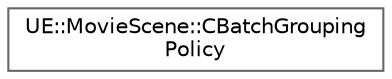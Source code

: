 digraph "Graphical Class Hierarchy"
{
 // INTERACTIVE_SVG=YES
 // LATEX_PDF_SIZE
  bgcolor="transparent";
  edge [fontname=Helvetica,fontsize=10,labelfontname=Helvetica,labelfontsize=10];
  node [fontname=Helvetica,fontsize=10,shape=box,height=0.2,width=0.4];
  rankdir="LR";
  Node0 [id="Node000000",label="UE::MovieScene::CBatchGrouping\lPolicy",height=0.2,width=0.4,color="grey40", fillcolor="white", style="filled",URL="$d4/d19/structUE_1_1MovieScene_1_1CBatchGroupingPolicy.html",tooltip="Concept that checks whether a grouping policy supports batch operations based on the presence of a In..."];
}
